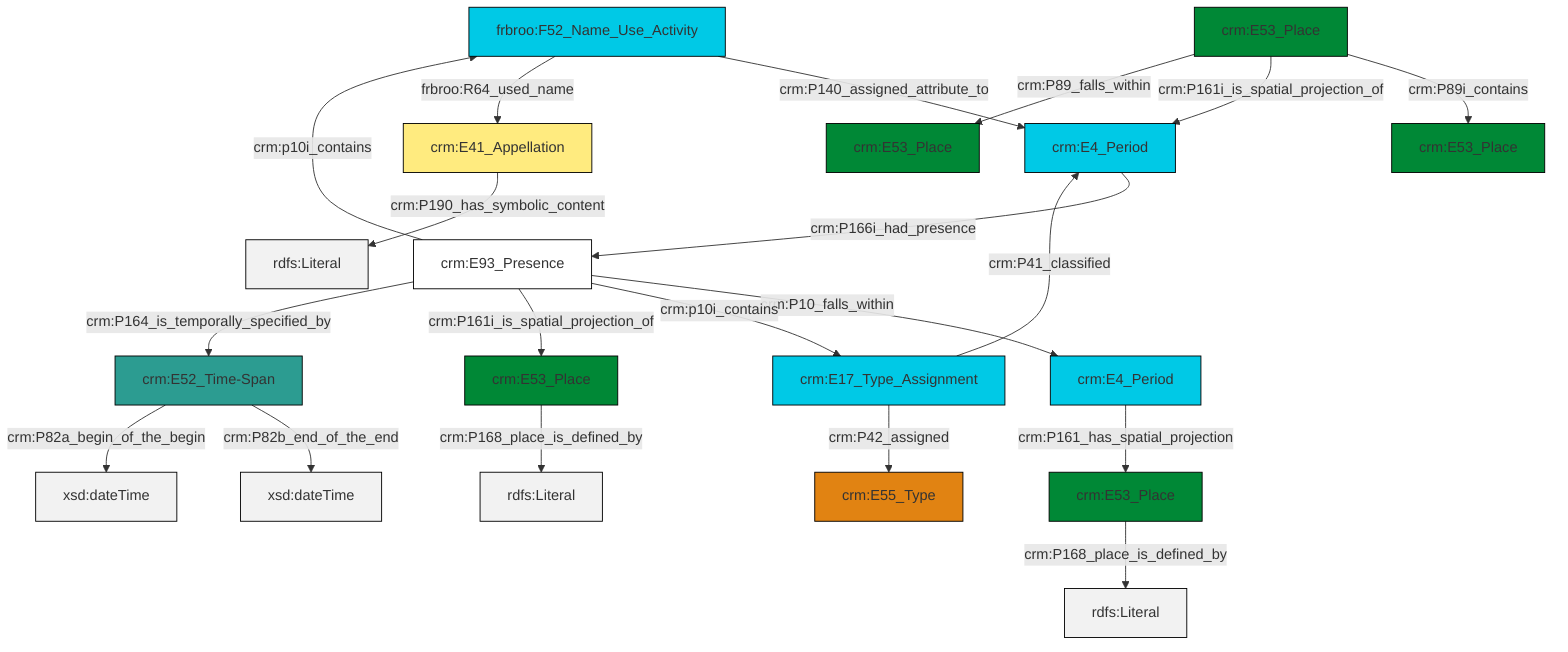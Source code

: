 graph TD
classDef Literal fill:#f2f2f2,stroke:#000000;
classDef CRM_Entity fill:#FFFFFF,stroke:#000000;
classDef Temporal_Entity fill:#00C9E6, stroke:#000000;
classDef Type fill:#E18312, stroke:#000000;
classDef Time-Span fill:#2C9C91, stroke:#000000;
classDef Appellation fill:#FFEB7F, stroke:#000000;
classDef Place fill:#008836, stroke:#000000;
classDef Persistent_Item fill:#B266B2, stroke:#000000;
classDef Conceptual_Object fill:#FFD700, stroke:#000000;
classDef Physical_Thing fill:#D2B48C, stroke:#000000;
classDef Actor fill:#f58aad, stroke:#000000;
classDef PC_Classes fill:#4ce600, stroke:#000000;
classDef Multi fill:#cccccc,stroke:#000000;

2["frbroo:F52_Name_Use_Activity"]:::Temporal_Entity -->|crm:P140_assigned_attribute_to| 3["crm:E4_Period"]:::Temporal_Entity
6["crm:E53_Place"]:::Place -->|crm:P89i_contains| 7["crm:E53_Place"]:::Place
8["crm:E4_Period"]:::Temporal_Entity -->|crm:P161_has_spatial_projection| 0["crm:E53_Place"]:::Place
9["crm:E93_Presence"]:::CRM_Entity -->|crm:p10i_contains| 2["frbroo:F52_Name_Use_Activity"]:::Temporal_Entity
15["crm:E52_Time-Span"]:::Time-Span -->|crm:P82b_end_of_the_end| 16[xsd:dateTime]:::Literal
15["crm:E52_Time-Span"]:::Time-Span -->|crm:P82a_begin_of_the_begin| 17[xsd:dateTime]:::Literal
9["crm:E93_Presence"]:::CRM_Entity -->|crm:P10_falls_within| 8["crm:E4_Period"]:::Temporal_Entity
6["crm:E53_Place"]:::Place -->|crm:P161i_is_spatial_projection_of| 3["crm:E4_Period"]:::Temporal_Entity
11["crm:E41_Appellation"]:::Appellation -->|crm:P190_has_symbolic_content| 18[rdfs:Literal]:::Literal
2["frbroo:F52_Name_Use_Activity"]:::Temporal_Entity -->|frbroo:R64_used_name| 11["crm:E41_Appellation"]:::Appellation
4["crm:E53_Place"]:::Place -->|crm:P168_place_is_defined_by| 19[rdfs:Literal]:::Literal
9["crm:E93_Presence"]:::CRM_Entity -->|crm:p10i_contains| 20["crm:E17_Type_Assignment"]:::Temporal_Entity
20["crm:E17_Type_Assignment"]:::Temporal_Entity -->|crm:P42_assigned| 22["crm:E55_Type"]:::Type
0["crm:E53_Place"]:::Place -->|crm:P168_place_is_defined_by| 25[rdfs:Literal]:::Literal
9["crm:E93_Presence"]:::CRM_Entity -->|crm:P161i_is_spatial_projection_of| 4["crm:E53_Place"]:::Place
6["crm:E53_Place"]:::Place -->|crm:P89_falls_within| 27["crm:E53_Place"]:::Place
3["crm:E4_Period"]:::Temporal_Entity -->|crm:P166i_had_presence| 9["crm:E93_Presence"]:::CRM_Entity
20["crm:E17_Type_Assignment"]:::Temporal_Entity -->|crm:P41_classified| 3["crm:E4_Period"]:::Temporal_Entity
9["crm:E93_Presence"]:::CRM_Entity -->|crm:P164_is_temporally_specified_by| 15["crm:E52_Time-Span"]:::Time-Span